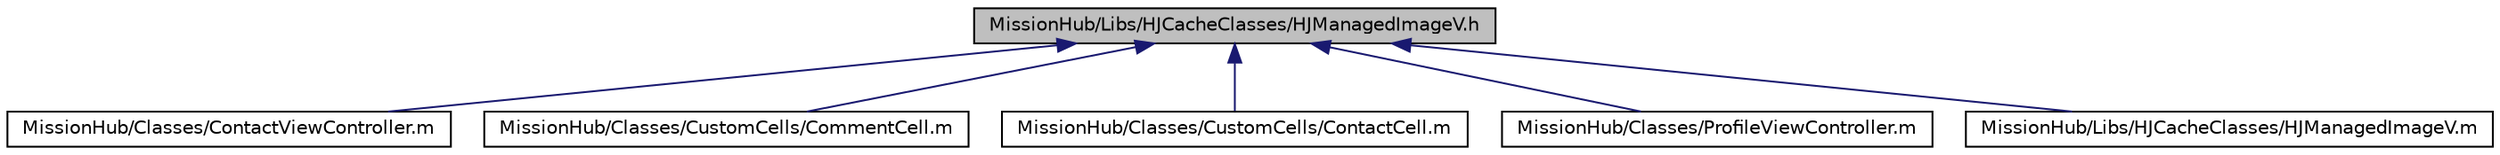 digraph G
{
  edge [fontname="Helvetica",fontsize="10",labelfontname="Helvetica",labelfontsize="10"];
  node [fontname="Helvetica",fontsize="10",shape=record];
  Node1 [label="MissionHub/Libs/HJCacheClasses/HJManagedImageV.h",height=0.2,width=0.4,color="black", fillcolor="grey75", style="filled" fontcolor="black"];
  Node1 -> Node2 [dir="back",color="midnightblue",fontsize="10",style="solid",fontname="Helvetica"];
  Node2 [label="MissionHub/Classes/ContactViewController.m",height=0.2,width=0.4,color="black", fillcolor="white", style="filled",URL="$_contact_view_controller_8m.html"];
  Node1 -> Node3 [dir="back",color="midnightblue",fontsize="10",style="solid",fontname="Helvetica"];
  Node3 [label="MissionHub/Classes/CustomCells/CommentCell.m",height=0.2,width=0.4,color="black", fillcolor="white", style="filled",URL="$_comment_cell_8m.html"];
  Node1 -> Node4 [dir="back",color="midnightblue",fontsize="10",style="solid",fontname="Helvetica"];
  Node4 [label="MissionHub/Classes/CustomCells/ContactCell.m",height=0.2,width=0.4,color="black", fillcolor="white", style="filled",URL="$_contact_cell_8m.html"];
  Node1 -> Node5 [dir="back",color="midnightblue",fontsize="10",style="solid",fontname="Helvetica"];
  Node5 [label="MissionHub/Classes/ProfileViewController.m",height=0.2,width=0.4,color="black", fillcolor="white", style="filled",URL="$_profile_view_controller_8m.html"];
  Node1 -> Node6 [dir="back",color="midnightblue",fontsize="10",style="solid",fontname="Helvetica"];
  Node6 [label="MissionHub/Libs/HJCacheClasses/HJManagedImageV.m",height=0.2,width=0.4,color="black", fillcolor="white", style="filled",URL="$_h_j_managed_image_v_8m.html"];
}

